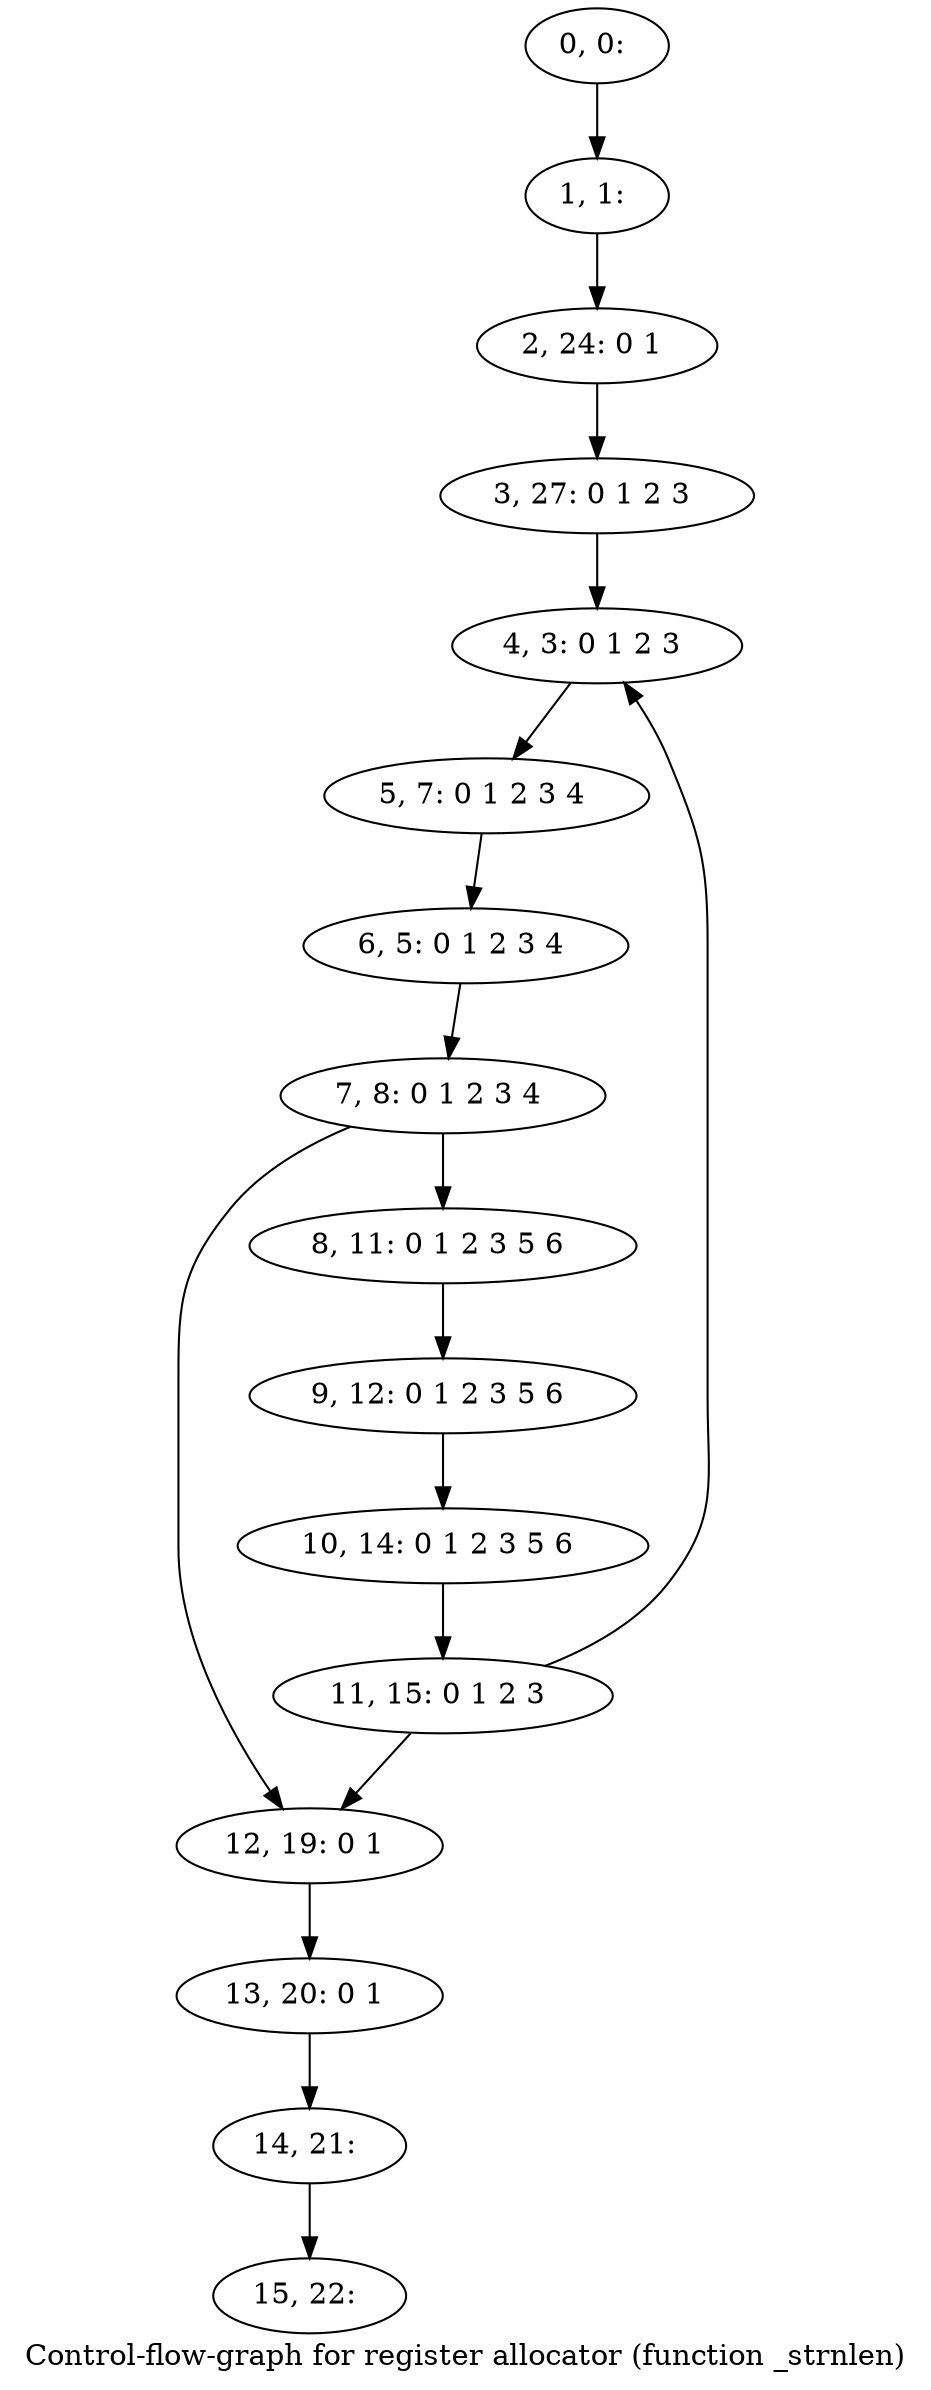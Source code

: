 digraph G {
graph [label="Control-flow-graph for register allocator (function _strnlen)"]
0[label="0, 0: "];
1[label="1, 1: "];
2[label="2, 24: 0 1 "];
3[label="3, 27: 0 1 2 3 "];
4[label="4, 3: 0 1 2 3 "];
5[label="5, 7: 0 1 2 3 4 "];
6[label="6, 5: 0 1 2 3 4 "];
7[label="7, 8: 0 1 2 3 4 "];
8[label="8, 11: 0 1 2 3 5 6 "];
9[label="9, 12: 0 1 2 3 5 6 "];
10[label="10, 14: 0 1 2 3 5 6 "];
11[label="11, 15: 0 1 2 3 "];
12[label="12, 19: 0 1 "];
13[label="13, 20: 0 1 "];
14[label="14, 21: "];
15[label="15, 22: "];
0->1 ;
1->2 ;
2->3 ;
3->4 ;
4->5 ;
5->6 ;
6->7 ;
7->8 ;
7->12 ;
8->9 ;
9->10 ;
10->11 ;
11->12 ;
11->4 ;
12->13 ;
13->14 ;
14->15 ;
}
